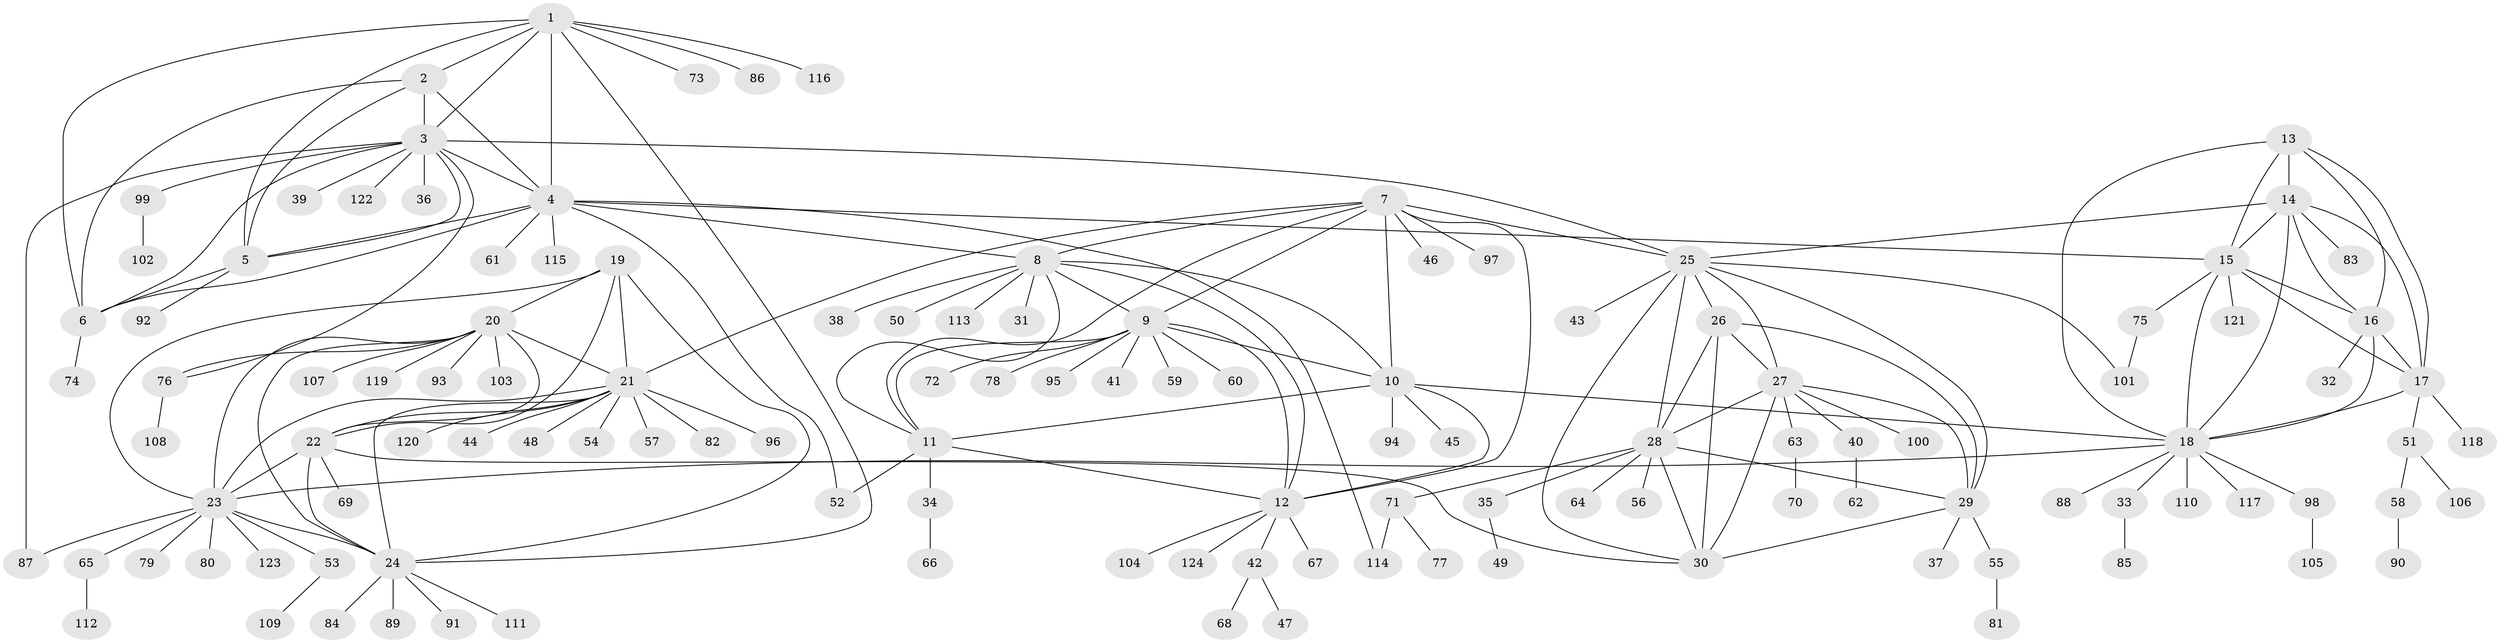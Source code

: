 // Generated by graph-tools (version 1.1) at 2025/50/03/09/25 03:50:34]
// undirected, 124 vertices, 184 edges
graph export_dot {
graph [start="1"]
  node [color=gray90,style=filled];
  1;
  2;
  3;
  4;
  5;
  6;
  7;
  8;
  9;
  10;
  11;
  12;
  13;
  14;
  15;
  16;
  17;
  18;
  19;
  20;
  21;
  22;
  23;
  24;
  25;
  26;
  27;
  28;
  29;
  30;
  31;
  32;
  33;
  34;
  35;
  36;
  37;
  38;
  39;
  40;
  41;
  42;
  43;
  44;
  45;
  46;
  47;
  48;
  49;
  50;
  51;
  52;
  53;
  54;
  55;
  56;
  57;
  58;
  59;
  60;
  61;
  62;
  63;
  64;
  65;
  66;
  67;
  68;
  69;
  70;
  71;
  72;
  73;
  74;
  75;
  76;
  77;
  78;
  79;
  80;
  81;
  82;
  83;
  84;
  85;
  86;
  87;
  88;
  89;
  90;
  91;
  92;
  93;
  94;
  95;
  96;
  97;
  98;
  99;
  100;
  101;
  102;
  103;
  104;
  105;
  106;
  107;
  108;
  109;
  110;
  111;
  112;
  113;
  114;
  115;
  116;
  117;
  118;
  119;
  120;
  121;
  122;
  123;
  124;
  1 -- 2;
  1 -- 3;
  1 -- 4;
  1 -- 5;
  1 -- 6;
  1 -- 24;
  1 -- 73;
  1 -- 86;
  1 -- 116;
  2 -- 3;
  2 -- 4;
  2 -- 5;
  2 -- 6;
  3 -- 4;
  3 -- 5;
  3 -- 6;
  3 -- 25;
  3 -- 36;
  3 -- 39;
  3 -- 76;
  3 -- 87;
  3 -- 99;
  3 -- 122;
  4 -- 5;
  4 -- 6;
  4 -- 8;
  4 -- 15;
  4 -- 52;
  4 -- 61;
  4 -- 114;
  4 -- 115;
  5 -- 6;
  5 -- 92;
  6 -- 74;
  7 -- 8;
  7 -- 9;
  7 -- 10;
  7 -- 11;
  7 -- 12;
  7 -- 21;
  7 -- 25;
  7 -- 46;
  7 -- 97;
  8 -- 9;
  8 -- 10;
  8 -- 11;
  8 -- 12;
  8 -- 31;
  8 -- 38;
  8 -- 50;
  8 -- 113;
  9 -- 10;
  9 -- 11;
  9 -- 12;
  9 -- 41;
  9 -- 59;
  9 -- 60;
  9 -- 72;
  9 -- 78;
  9 -- 95;
  10 -- 11;
  10 -- 12;
  10 -- 18;
  10 -- 45;
  10 -- 94;
  11 -- 12;
  11 -- 34;
  11 -- 52;
  12 -- 42;
  12 -- 67;
  12 -- 104;
  12 -- 124;
  13 -- 14;
  13 -- 15;
  13 -- 16;
  13 -- 17;
  13 -- 18;
  14 -- 15;
  14 -- 16;
  14 -- 17;
  14 -- 18;
  14 -- 25;
  14 -- 83;
  15 -- 16;
  15 -- 17;
  15 -- 18;
  15 -- 75;
  15 -- 121;
  16 -- 17;
  16 -- 18;
  16 -- 32;
  17 -- 18;
  17 -- 51;
  17 -- 118;
  18 -- 23;
  18 -- 33;
  18 -- 88;
  18 -- 98;
  18 -- 110;
  18 -- 117;
  19 -- 20;
  19 -- 21;
  19 -- 22;
  19 -- 23;
  19 -- 24;
  20 -- 21;
  20 -- 22;
  20 -- 23;
  20 -- 24;
  20 -- 76;
  20 -- 93;
  20 -- 103;
  20 -- 107;
  20 -- 119;
  21 -- 22;
  21 -- 23;
  21 -- 24;
  21 -- 44;
  21 -- 48;
  21 -- 54;
  21 -- 57;
  21 -- 82;
  21 -- 96;
  21 -- 120;
  22 -- 23;
  22 -- 24;
  22 -- 30;
  22 -- 69;
  23 -- 24;
  23 -- 53;
  23 -- 65;
  23 -- 79;
  23 -- 80;
  23 -- 87;
  23 -- 123;
  24 -- 84;
  24 -- 89;
  24 -- 91;
  24 -- 111;
  25 -- 26;
  25 -- 27;
  25 -- 28;
  25 -- 29;
  25 -- 30;
  25 -- 43;
  25 -- 101;
  26 -- 27;
  26 -- 28;
  26 -- 29;
  26 -- 30;
  27 -- 28;
  27 -- 29;
  27 -- 30;
  27 -- 40;
  27 -- 63;
  27 -- 100;
  28 -- 29;
  28 -- 30;
  28 -- 35;
  28 -- 56;
  28 -- 64;
  28 -- 71;
  29 -- 30;
  29 -- 37;
  29 -- 55;
  33 -- 85;
  34 -- 66;
  35 -- 49;
  40 -- 62;
  42 -- 47;
  42 -- 68;
  51 -- 58;
  51 -- 106;
  53 -- 109;
  55 -- 81;
  58 -- 90;
  63 -- 70;
  65 -- 112;
  71 -- 77;
  71 -- 114;
  75 -- 101;
  76 -- 108;
  98 -- 105;
  99 -- 102;
}
